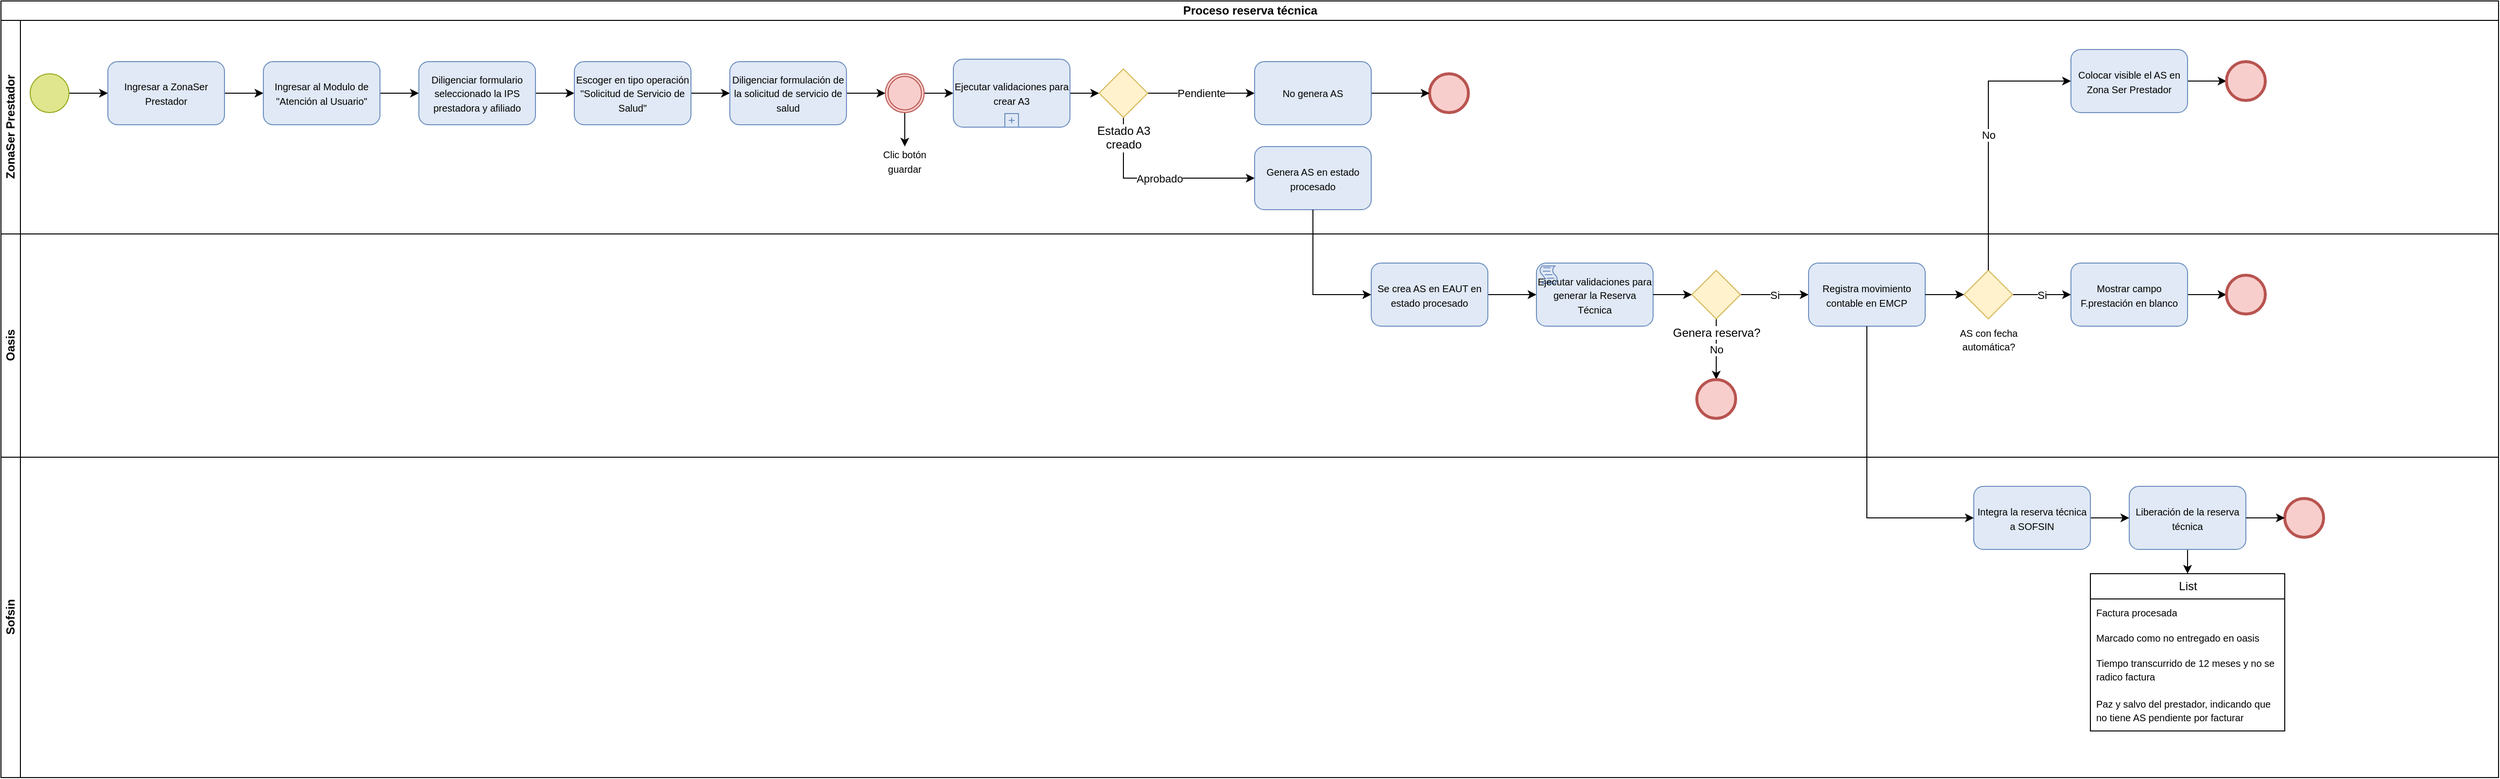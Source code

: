 <mxfile version="21.6.5" type="github">
  <diagram name="Página-1" id="OOA_6IZKtUR3cF3tt41C">
    <mxGraphModel dx="1290" dy="549" grid="1" gridSize="10" guides="1" tooltips="1" connect="1" arrows="1" fold="1" page="1" pageScale="1" pageWidth="2600" pageHeight="819" math="0" shadow="0">
      <root>
        <mxCell id="0" />
        <mxCell id="1" parent="0" />
        <mxCell id="e6QzIjx4ru65ZYh6eTGg-1" value="Proceso reserva técnica" style="swimlane;childLayout=stackLayout;resizeParent=1;resizeParentMax=0;horizontal=1;startSize=20;horizontalStack=0;html=1;" parent="1" vertex="1">
          <mxGeometry x="10" y="10" width="2570" height="800" as="geometry" />
        </mxCell>
        <mxCell id="e6QzIjx4ru65ZYh6eTGg-2" value="ZonaSer Prestador" style="swimlane;startSize=20;horizontal=0;html=1;" parent="e6QzIjx4ru65ZYh6eTGg-1" vertex="1">
          <mxGeometry y="20" width="2570" height="220" as="geometry" />
        </mxCell>
        <mxCell id="e6QzIjx4ru65ZYh6eTGg-6" value="" style="points=[[0.145,0.145,0],[0.5,0,0],[0.855,0.145,0],[1,0.5,0],[0.855,0.855,0],[0.5,1,0],[0.145,0.855,0],[0,0.5,0]];shape=mxgraph.bpmn.event;html=1;verticalLabelPosition=bottom;labelBackgroundColor=#ffffff;verticalAlign=top;align=center;perimeter=ellipsePerimeter;outlineConnect=0;aspect=fixed;outline=end;symbol=terminate2;fillColor=#f8cecc;strokeColor=#b85450;" parent="e6QzIjx4ru65ZYh6eTGg-2" vertex="1">
          <mxGeometry x="1470" y="55" width="40" height="40" as="geometry" />
        </mxCell>
        <mxCell id="e6QzIjx4ru65ZYh6eTGg-8" style="edgeStyle=orthogonalEdgeStyle;rounded=0;orthogonalLoop=1;jettySize=auto;html=1;" parent="e6QzIjx4ru65ZYh6eTGg-2" source="e6QzIjx4ru65ZYh6eTGg-5" target="e6QzIjx4ru65ZYh6eTGg-7" edge="1">
          <mxGeometry relative="1" as="geometry" />
        </mxCell>
        <mxCell id="e6QzIjx4ru65ZYh6eTGg-5" value="" style="points=[[0.145,0.145,0],[0.5,0,0],[0.855,0.145,0],[1,0.5,0],[0.855,0.855,0],[0.5,1,0],[0.145,0.855,0],[0,0.5,0]];shape=mxgraph.bpmn.event;html=1;verticalLabelPosition=bottom;labelBackgroundColor=#ffffff;verticalAlign=top;align=center;perimeter=ellipsePerimeter;outlineConnect=0;aspect=fixed;outline=standard;symbol=general;fillColor=#e0e68e;strokeColor=#95a81a;" parent="e6QzIjx4ru65ZYh6eTGg-2" vertex="1">
          <mxGeometry x="30" y="55" width="40" height="40" as="geometry" />
        </mxCell>
        <mxCell id="e6QzIjx4ru65ZYh6eTGg-11" value="" style="edgeStyle=orthogonalEdgeStyle;rounded=0;orthogonalLoop=1;jettySize=auto;html=1;" parent="e6QzIjx4ru65ZYh6eTGg-2" source="e6QzIjx4ru65ZYh6eTGg-7" target="e6QzIjx4ru65ZYh6eTGg-10" edge="1">
          <mxGeometry relative="1" as="geometry" />
        </mxCell>
        <mxCell id="e6QzIjx4ru65ZYh6eTGg-7" value="&lt;font style=&quot;font-size: 10px;&quot;&gt;Ingresar a ZonaSer Prestador&lt;/font&gt;" style="points=[[0.25,0,0],[0.5,0,0],[0.75,0,0],[1,0.25,0],[1,0.5,0],[1,0.75,0],[0.75,1,0],[0.5,1,0],[0.25,1,0],[0,0.75,0],[0,0.5,0],[0,0.25,0]];shape=mxgraph.bpmn.task;whiteSpace=wrap;rectStyle=rounded;size=10;html=1;container=1;expand=0;collapsible=0;taskMarker=abstract;fillColor=#E0E9F5;strokeColor=#6c8ebf;" parent="e6QzIjx4ru65ZYh6eTGg-2" vertex="1">
          <mxGeometry x="110" y="42.5" width="120" height="65" as="geometry" />
        </mxCell>
        <mxCell id="e6QzIjx4ru65ZYh6eTGg-13" value="" style="edgeStyle=orthogonalEdgeStyle;rounded=0;orthogonalLoop=1;jettySize=auto;html=1;" parent="e6QzIjx4ru65ZYh6eTGg-2" source="e6QzIjx4ru65ZYh6eTGg-10" target="e6QzIjx4ru65ZYh6eTGg-12" edge="1">
          <mxGeometry relative="1" as="geometry" />
        </mxCell>
        <mxCell id="e6QzIjx4ru65ZYh6eTGg-10" value="&lt;font style=&quot;font-size: 10px;&quot;&gt;Ingresar al Modulo de &quot;Atención al Usuario&quot;&lt;/font&gt;" style="points=[[0.25,0,0],[0.5,0,0],[0.75,0,0],[1,0.25,0],[1,0.5,0],[1,0.75,0],[0.75,1,0],[0.5,1,0],[0.25,1,0],[0,0.75,0],[0,0.5,0],[0,0.25,0]];shape=mxgraph.bpmn.task;whiteSpace=wrap;rectStyle=rounded;size=10;html=1;container=1;expand=0;collapsible=0;taskMarker=abstract;fillColor=#E0E9F5;strokeColor=#6c8ebf;" parent="e6QzIjx4ru65ZYh6eTGg-2" vertex="1">
          <mxGeometry x="270" y="42.5" width="120" height="65" as="geometry" />
        </mxCell>
        <mxCell id="e6QzIjx4ru65ZYh6eTGg-15" value="" style="edgeStyle=orthogonalEdgeStyle;rounded=0;orthogonalLoop=1;jettySize=auto;html=1;" parent="e6QzIjx4ru65ZYh6eTGg-2" source="e6QzIjx4ru65ZYh6eTGg-12" target="e6QzIjx4ru65ZYh6eTGg-14" edge="1">
          <mxGeometry relative="1" as="geometry" />
        </mxCell>
        <mxCell id="e6QzIjx4ru65ZYh6eTGg-12" value="&lt;font style=&quot;font-size: 10px;&quot;&gt;Diligenciar formulario seleccionado la IPS prestadora y afiliado&lt;/font&gt;" style="points=[[0.25,0,0],[0.5,0,0],[0.75,0,0],[1,0.25,0],[1,0.5,0],[1,0.75,0],[0.75,1,0],[0.5,1,0],[0.25,1,0],[0,0.75,0],[0,0.5,0],[0,0.25,0]];shape=mxgraph.bpmn.task;whiteSpace=wrap;rectStyle=rounded;size=10;html=1;container=1;expand=0;collapsible=0;taskMarker=abstract;fillColor=#E0E9F5;strokeColor=#6c8ebf;" parent="e6QzIjx4ru65ZYh6eTGg-2" vertex="1">
          <mxGeometry x="430" y="42.5" width="120" height="65" as="geometry" />
        </mxCell>
        <mxCell id="e6QzIjx4ru65ZYh6eTGg-18" value="" style="edgeStyle=orthogonalEdgeStyle;rounded=0;orthogonalLoop=1;jettySize=auto;html=1;" parent="e6QzIjx4ru65ZYh6eTGg-2" source="e6QzIjx4ru65ZYh6eTGg-14" target="e6QzIjx4ru65ZYh6eTGg-17" edge="1">
          <mxGeometry relative="1" as="geometry" />
        </mxCell>
        <mxCell id="e6QzIjx4ru65ZYh6eTGg-14" value="&lt;font style=&quot;font-size: 10px;&quot;&gt;Escoger en tipo operación &quot;Solicitud de Servicio de Salud&quot;&lt;/font&gt;" style="points=[[0.25,0,0],[0.5,0,0],[0.75,0,0],[1,0.25,0],[1,0.5,0],[1,0.75,0],[0.75,1,0],[0.5,1,0],[0.25,1,0],[0,0.75,0],[0,0.5,0],[0,0.25,0]];shape=mxgraph.bpmn.task;whiteSpace=wrap;rectStyle=rounded;size=10;html=1;container=1;expand=0;collapsible=0;taskMarker=abstract;fillColor=#E0E9F5;strokeColor=#6c8ebf;" parent="e6QzIjx4ru65ZYh6eTGg-2" vertex="1">
          <mxGeometry x="590" y="42.5" width="120" height="65" as="geometry" />
        </mxCell>
        <mxCell id="e6QzIjx4ru65ZYh6eTGg-20" style="edgeStyle=orthogonalEdgeStyle;rounded=0;orthogonalLoop=1;jettySize=auto;html=1;" parent="e6QzIjx4ru65ZYh6eTGg-2" source="e6QzIjx4ru65ZYh6eTGg-17" target="e6QzIjx4ru65ZYh6eTGg-19" edge="1">
          <mxGeometry relative="1" as="geometry" />
        </mxCell>
        <mxCell id="e6QzIjx4ru65ZYh6eTGg-17" value="&lt;font style=&quot;font-size: 10px;&quot;&gt;Diligenciar formulación de la solicitud de servicio de salud&lt;/font&gt;" style="points=[[0.25,0,0],[0.5,0,0],[0.75,0,0],[1,0.25,0],[1,0.5,0],[1,0.75,0],[0.75,1,0],[0.5,1,0],[0.25,1,0],[0,0.75,0],[0,0.5,0],[0,0.25,0]];shape=mxgraph.bpmn.task;whiteSpace=wrap;rectStyle=rounded;size=10;html=1;container=1;expand=0;collapsible=0;taskMarker=abstract;fillColor=#E0E9F5;strokeColor=#6c8ebf;" parent="e6QzIjx4ru65ZYh6eTGg-2" vertex="1">
          <mxGeometry x="750" y="42.5" width="120" height="65" as="geometry" />
        </mxCell>
        <mxCell id="e6QzIjx4ru65ZYh6eTGg-22" style="edgeStyle=orthogonalEdgeStyle;rounded=0;orthogonalLoop=1;jettySize=auto;html=1;" parent="e6QzIjx4ru65ZYh6eTGg-2" source="e6QzIjx4ru65ZYh6eTGg-19" target="e6QzIjx4ru65ZYh6eTGg-21" edge="1">
          <mxGeometry relative="1" as="geometry" />
        </mxCell>
        <mxCell id="e6QzIjx4ru65ZYh6eTGg-24" style="edgeStyle=orthogonalEdgeStyle;rounded=0;orthogonalLoop=1;jettySize=auto;html=1;entryX=0;entryY=0.5;entryDx=0;entryDy=0;entryPerimeter=0;" parent="e6QzIjx4ru65ZYh6eTGg-2" source="e6QzIjx4ru65ZYh6eTGg-19" target="H_R73cIt_kcQ9z9remFp-1" edge="1">
          <mxGeometry relative="1" as="geometry">
            <mxPoint x="980" y="75" as="targetPoint" />
          </mxGeometry>
        </mxCell>
        <mxCell id="e6QzIjx4ru65ZYh6eTGg-19" value="" style="points=[[0.145,0.145,0],[0.5,0,0],[0.855,0.145,0],[1,0.5,0],[0.855,0.855,0],[0.5,1,0],[0.145,0.855,0],[0,0.5,0]];shape=mxgraph.bpmn.event;html=1;verticalLabelPosition=bottom;labelBackgroundColor=#ffffff;verticalAlign=top;align=center;perimeter=ellipsePerimeter;outlineConnect=0;aspect=fixed;outline=throwing;symbol=general;fillColor=#f8cecc;strokeColor=#b85450;" parent="e6QzIjx4ru65ZYh6eTGg-2" vertex="1">
          <mxGeometry x="910" y="55" width="40" height="40" as="geometry" />
        </mxCell>
        <mxCell id="e6QzIjx4ru65ZYh6eTGg-21" value="&lt;font style=&quot;font-size: 10px;&quot;&gt;Clic botón guardar&lt;/font&gt;" style="text;html=1;strokeColor=none;fillColor=none;align=center;verticalAlign=middle;whiteSpace=wrap;rounded=0;" parent="e6QzIjx4ru65ZYh6eTGg-2" vertex="1">
          <mxGeometry x="900" y="130" width="60" height="30" as="geometry" />
        </mxCell>
        <mxCell id="e6QzIjx4ru65ZYh6eTGg-27" style="edgeStyle=orthogonalEdgeStyle;rounded=0;orthogonalLoop=1;jettySize=auto;html=1;entryX=0;entryY=0.5;entryDx=0;entryDy=0;entryPerimeter=0;exitX=1;exitY=0.5;exitDx=0;exitDy=0;exitPerimeter=0;" parent="e6QzIjx4ru65ZYh6eTGg-2" source="H_R73cIt_kcQ9z9remFp-1" target="e6QzIjx4ru65ZYh6eTGg-28" edge="1">
          <mxGeometry relative="1" as="geometry">
            <mxPoint x="1170" y="75" as="targetPoint" />
            <mxPoint x="1100" y="75" as="sourcePoint" />
          </mxGeometry>
        </mxCell>
        <mxCell id="e6QzIjx4ru65ZYh6eTGg-29" value="Pendiente" style="edgeStyle=orthogonalEdgeStyle;rounded=0;orthogonalLoop=1;jettySize=auto;html=1;entryX=0;entryY=0.5;entryDx=0;entryDy=0;entryPerimeter=0;" parent="e6QzIjx4ru65ZYh6eTGg-2" source="e6QzIjx4ru65ZYh6eTGg-28" target="e6QzIjx4ru65ZYh6eTGg-31" edge="1">
          <mxGeometry relative="1" as="geometry">
            <mxPoint x="1270" y="75" as="targetPoint" />
          </mxGeometry>
        </mxCell>
        <mxCell id="e6QzIjx4ru65ZYh6eTGg-30" value="Aprobado" style="edgeStyle=orthogonalEdgeStyle;rounded=0;orthogonalLoop=1;jettySize=auto;html=1;entryX=0;entryY=0.5;entryDx=0;entryDy=0;entryPerimeter=0;" parent="e6QzIjx4ru65ZYh6eTGg-2" source="e6QzIjx4ru65ZYh6eTGg-28" target="e6QzIjx4ru65ZYh6eTGg-32" edge="1">
          <mxGeometry relative="1" as="geometry">
            <mxPoint x="1250" y="180" as="targetPoint" />
            <Array as="points">
              <mxPoint x="1155" y="163" />
            </Array>
          </mxGeometry>
        </mxCell>
        <mxCell id="e6QzIjx4ru65ZYh6eTGg-28" value="Estado A3&lt;br&gt;creado" style="points=[[0.25,0.25,0],[0.5,0,0],[0.75,0.25,0],[1,0.5,0],[0.75,0.75,0],[0.5,1,0],[0.25,0.75,0],[0,0.5,0]];shape=mxgraph.bpmn.gateway2;html=1;verticalLabelPosition=bottom;labelBackgroundColor=#ffffff;verticalAlign=top;align=center;perimeter=rhombusPerimeter;outlineConnect=0;outline=none;symbol=none;fillColor=#fff2cc;strokeColor=#d6b656;" parent="e6QzIjx4ru65ZYh6eTGg-2" vertex="1">
          <mxGeometry x="1130" y="50" width="50" height="50" as="geometry" />
        </mxCell>
        <mxCell id="e6QzIjx4ru65ZYh6eTGg-33" style="edgeStyle=orthogonalEdgeStyle;rounded=0;orthogonalLoop=1;jettySize=auto;html=1;entryX=0;entryY=0.5;entryDx=0;entryDy=0;entryPerimeter=0;" parent="e6QzIjx4ru65ZYh6eTGg-2" source="e6QzIjx4ru65ZYh6eTGg-31" target="e6QzIjx4ru65ZYh6eTGg-6" edge="1">
          <mxGeometry relative="1" as="geometry" />
        </mxCell>
        <mxCell id="e6QzIjx4ru65ZYh6eTGg-31" value="&lt;span style=&quot;font-size: 10px;&quot;&gt;No genera AS&lt;/span&gt;" style="points=[[0.25,0,0],[0.5,0,0],[0.75,0,0],[1,0.25,0],[1,0.5,0],[1,0.75,0],[0.75,1,0],[0.5,1,0],[0.25,1,0],[0,0.75,0],[0,0.5,0],[0,0.25,0]];shape=mxgraph.bpmn.task;whiteSpace=wrap;rectStyle=rounded;size=10;html=1;container=1;expand=0;collapsible=0;taskMarker=abstract;fillColor=#E0E9F5;strokeColor=#6c8ebf;" parent="e6QzIjx4ru65ZYh6eTGg-2" vertex="1">
          <mxGeometry x="1290" y="42.5" width="120" height="65" as="geometry" />
        </mxCell>
        <mxCell id="e6QzIjx4ru65ZYh6eTGg-32" value="&lt;span style=&quot;font-size: 10px;&quot;&gt;Genera AS en estado procesado&lt;/span&gt;" style="points=[[0.25,0,0],[0.5,0,0],[0.75,0,0],[1,0.25,0],[1,0.5,0],[1,0.75,0],[0.75,1,0],[0.5,1,0],[0.25,1,0],[0,0.75,0],[0,0.5,0],[0,0.25,0]];shape=mxgraph.bpmn.task;whiteSpace=wrap;rectStyle=rounded;size=10;html=1;container=1;expand=0;collapsible=0;taskMarker=abstract;fillColor=#E0E9F5;strokeColor=#6c8ebf;" parent="e6QzIjx4ru65ZYh6eTGg-2" vertex="1">
          <mxGeometry x="1290" y="130" width="120" height="65" as="geometry" />
        </mxCell>
        <mxCell id="e6QzIjx4ru65ZYh6eTGg-71" style="edgeStyle=orthogonalEdgeStyle;rounded=0;orthogonalLoop=1;jettySize=auto;html=1;entryX=0;entryY=0.5;entryDx=0;entryDy=0;entryPerimeter=0;" parent="e6QzIjx4ru65ZYh6eTGg-2" source="e6QzIjx4ru65ZYh6eTGg-61" target="e6QzIjx4ru65ZYh6eTGg-72" edge="1">
          <mxGeometry relative="1" as="geometry">
            <mxPoint x="2310" y="62.5" as="targetPoint" />
          </mxGeometry>
        </mxCell>
        <mxCell id="e6QzIjx4ru65ZYh6eTGg-61" value="&lt;span style=&quot;font-size: 10px;&quot;&gt;Colocar visible el AS en Zona Ser Prestador&lt;/span&gt;" style="points=[[0.25,0,0],[0.5,0,0],[0.75,0,0],[1,0.25,0],[1,0.5,0],[1,0.75,0],[0.75,1,0],[0.5,1,0],[0.25,1,0],[0,0.75,0],[0,0.5,0],[0,0.25,0]];shape=mxgraph.bpmn.task;whiteSpace=wrap;rectStyle=rounded;size=10;html=1;container=1;expand=0;collapsible=0;taskMarker=abstract;fillColor=#E0E9F5;strokeColor=#6c8ebf;" parent="e6QzIjx4ru65ZYh6eTGg-2" vertex="1">
          <mxGeometry x="2130" y="30" width="120" height="65" as="geometry" />
        </mxCell>
        <mxCell id="e6QzIjx4ru65ZYh6eTGg-72" value="" style="points=[[0.145,0.145,0],[0.5,0,0],[0.855,0.145,0],[1,0.5,0],[0.855,0.855,0],[0.5,1,0],[0.145,0.855,0],[0,0.5,0]];shape=mxgraph.bpmn.event;html=1;verticalLabelPosition=bottom;labelBackgroundColor=#ffffff;verticalAlign=top;align=center;perimeter=ellipsePerimeter;outlineConnect=0;aspect=fixed;outline=end;symbol=terminate2;fillColor=#f8cecc;strokeColor=#b85450;" parent="e6QzIjx4ru65ZYh6eTGg-2" vertex="1">
          <mxGeometry x="2290" y="42.5" width="40" height="40" as="geometry" />
        </mxCell>
        <mxCell id="H_R73cIt_kcQ9z9remFp-1" value="&lt;font style=&quot;font-size: 10px;&quot;&gt;Ejecutar validaciones para crear A3&lt;/font&gt;" style="points=[[0.25,0,0],[0.5,0,0],[0.75,0,0],[1,0.25,0],[1,0.5,0],[1,0.75,0],[0.75,1,0],[0.5,1,0],[0.25,1,0],[0,0.75,0],[0,0.5,0],[0,0.25,0]];shape=mxgraph.bpmn.task;whiteSpace=wrap;rectStyle=rounded;size=10;html=1;container=1;expand=0;collapsible=0;taskMarker=abstract;isLoopSub=1;fillColor=#E0E9F5;strokeColor=#6c8ebf;" vertex="1" parent="e6QzIjx4ru65ZYh6eTGg-2">
          <mxGeometry x="980" y="40" width="120" height="70" as="geometry" />
        </mxCell>
        <mxCell id="e6QzIjx4ru65ZYh6eTGg-3" value="Oasis" style="swimlane;startSize=20;horizontal=0;html=1;" parent="e6QzIjx4ru65ZYh6eTGg-1" vertex="1">
          <mxGeometry y="240" width="2570" height="230" as="geometry" />
        </mxCell>
        <mxCell id="e6QzIjx4ru65ZYh6eTGg-38" style="edgeStyle=orthogonalEdgeStyle;rounded=0;orthogonalLoop=1;jettySize=auto;html=1;" parent="e6QzIjx4ru65ZYh6eTGg-3" source="e6QzIjx4ru65ZYh6eTGg-35" target="e6QzIjx4ru65ZYh6eTGg-37" edge="1">
          <mxGeometry relative="1" as="geometry" />
        </mxCell>
        <mxCell id="e6QzIjx4ru65ZYh6eTGg-35" value="&lt;span style=&quot;font-size: 10px;&quot;&gt;Se crea AS en EAUT en estado procesado&lt;/span&gt;" style="points=[[0.25,0,0],[0.5,0,0],[0.75,0,0],[1,0.25,0],[1,0.5,0],[1,0.75,0],[0.75,1,0],[0.5,1,0],[0.25,1,0],[0,0.75,0],[0,0.5,0],[0,0.25,0]];shape=mxgraph.bpmn.task;whiteSpace=wrap;rectStyle=rounded;size=10;html=1;container=1;expand=0;collapsible=0;taskMarker=abstract;fillColor=#E0E9F5;strokeColor=#6c8ebf;" parent="e6QzIjx4ru65ZYh6eTGg-3" vertex="1">
          <mxGeometry x="1410" y="30" width="120" height="65" as="geometry" />
        </mxCell>
        <mxCell id="e6QzIjx4ru65ZYh6eTGg-37" value="&lt;font style=&quot;font-size: 10px;&quot;&gt;Ejecutar validaciones para generar la Reserva Técnica&lt;/font&gt;" style="points=[[0.25,0,0],[0.5,0,0],[0.75,0,0],[1,0.25,0],[1,0.5,0],[1,0.75,0],[0.75,1,0],[0.5,1,0],[0.25,1,0],[0,0.75,0],[0,0.5,0],[0,0.25,0]];shape=mxgraph.bpmn.task;whiteSpace=wrap;rectStyle=rounded;size=10;html=1;container=1;expand=0;collapsible=0;taskMarker=script;fillColor=#E0E9F5;strokeColor=#6c8ebf;" parent="e6QzIjx4ru65ZYh6eTGg-3" vertex="1">
          <mxGeometry x="1580" y="30" width="120" height="65" as="geometry" />
        </mxCell>
        <mxCell id="e6QzIjx4ru65ZYh6eTGg-43" value="Si" style="edgeStyle=orthogonalEdgeStyle;rounded=0;orthogonalLoop=1;jettySize=auto;html=1;" parent="e6QzIjx4ru65ZYh6eTGg-3" source="e6QzIjx4ru65ZYh6eTGg-41" target="e6QzIjx4ru65ZYh6eTGg-46" edge="1">
          <mxGeometry relative="1" as="geometry">
            <mxPoint x="1860" y="62.5" as="targetPoint" />
          </mxGeometry>
        </mxCell>
        <mxCell id="e6QzIjx4ru65ZYh6eTGg-44" value="No" style="edgeStyle=orthogonalEdgeStyle;rounded=0;orthogonalLoop=1;jettySize=auto;html=1;entryX=0.5;entryY=0;entryDx=0;entryDy=0;entryPerimeter=0;" parent="e6QzIjx4ru65ZYh6eTGg-3" source="e6QzIjx4ru65ZYh6eTGg-41" target="e6QzIjx4ru65ZYh6eTGg-45" edge="1">
          <mxGeometry relative="1" as="geometry">
            <mxPoint x="1765" y="160" as="targetPoint" />
            <Array as="points" />
          </mxGeometry>
        </mxCell>
        <mxCell id="e6QzIjx4ru65ZYh6eTGg-41" value="Genera reserva?" style="points=[[0.25,0.25,0],[0.5,0,0],[0.75,0.25,0],[1,0.5,0],[0.75,0.75,0],[0.5,1,0],[0.25,0.75,0],[0,0.5,0]];shape=mxgraph.bpmn.gateway2;html=1;verticalLabelPosition=bottom;labelBackgroundColor=#ffffff;verticalAlign=top;align=center;perimeter=rhombusPerimeter;outlineConnect=0;outline=none;symbol=none;fillColor=#fff2cc;strokeColor=#d6b656;" parent="e6QzIjx4ru65ZYh6eTGg-3" vertex="1">
          <mxGeometry x="1740" y="37.5" width="50" height="50" as="geometry" />
        </mxCell>
        <mxCell id="e6QzIjx4ru65ZYh6eTGg-42" value="" style="edgeStyle=orthogonalEdgeStyle;rounded=0;orthogonalLoop=1;jettySize=auto;html=1;" parent="e6QzIjx4ru65ZYh6eTGg-3" source="e6QzIjx4ru65ZYh6eTGg-37" target="e6QzIjx4ru65ZYh6eTGg-41" edge="1">
          <mxGeometry relative="1" as="geometry">
            <mxPoint x="1710" y="312.5" as="sourcePoint" />
            <mxPoint x="1750" y="312.5" as="targetPoint" />
          </mxGeometry>
        </mxCell>
        <mxCell id="e6QzIjx4ru65ZYh6eTGg-45" value="" style="points=[[0.145,0.145,0],[0.5,0,0],[0.855,0.145,0],[1,0.5,0],[0.855,0.855,0],[0.5,1,0],[0.145,0.855,0],[0,0.5,0]];shape=mxgraph.bpmn.event;html=1;verticalLabelPosition=bottom;labelBackgroundColor=#ffffff;verticalAlign=top;align=center;perimeter=ellipsePerimeter;outlineConnect=0;aspect=fixed;outline=end;symbol=terminate2;fillColor=#f8cecc;strokeColor=#b85450;" parent="e6QzIjx4ru65ZYh6eTGg-3" vertex="1">
          <mxGeometry x="1745" y="150" width="40" height="40" as="geometry" />
        </mxCell>
        <mxCell id="e6QzIjx4ru65ZYh6eTGg-46" value="&lt;span style=&quot;font-size: 10px;&quot;&gt;Registra movimiento contable en EMCP&lt;/span&gt;" style="points=[[0.25,0,0],[0.5,0,0],[0.75,0,0],[1,0.25,0],[1,0.5,0],[1,0.75,0],[0.75,1,0],[0.5,1,0],[0.25,1,0],[0,0.75,0],[0,0.5,0],[0,0.25,0]];shape=mxgraph.bpmn.task;whiteSpace=wrap;rectStyle=rounded;size=10;html=1;container=1;expand=0;collapsible=0;taskMarker=abstract;fillColor=#E0E9F5;strokeColor=#6c8ebf;" parent="e6QzIjx4ru65ZYh6eTGg-3" vertex="1">
          <mxGeometry x="1860" y="30" width="120" height="65" as="geometry" />
        </mxCell>
        <mxCell id="e6QzIjx4ru65ZYh6eTGg-62" value="Si" style="edgeStyle=orthogonalEdgeStyle;rounded=0;orthogonalLoop=1;jettySize=auto;html=1;entryX=0;entryY=0.5;entryDx=0;entryDy=0;entryPerimeter=0;" parent="e6QzIjx4ru65ZYh6eTGg-3" source="e6QzIjx4ru65ZYh6eTGg-59" target="e6QzIjx4ru65ZYh6eTGg-63" edge="1">
          <mxGeometry relative="1" as="geometry">
            <mxPoint x="2130" y="63" as="targetPoint" />
          </mxGeometry>
        </mxCell>
        <mxCell id="e6QzIjx4ru65ZYh6eTGg-59" value="&lt;font style=&quot;font-size: 10px;&quot;&gt;AS con fecha &lt;br&gt;automática?&lt;/font&gt;" style="points=[[0.25,0.25,0],[0.5,0,0],[0.75,0.25,0],[1,0.5,0],[0.75,0.75,0],[0.5,1,0],[0.25,0.75,0],[0,0.5,0]];shape=mxgraph.bpmn.gateway2;html=1;verticalLabelPosition=bottom;labelBackgroundColor=#ffffff;verticalAlign=top;align=center;perimeter=rhombusPerimeter;outlineConnect=0;outline=none;symbol=none;fillColor=#fff2cc;strokeColor=#d6b656;" parent="e6QzIjx4ru65ZYh6eTGg-3" vertex="1">
          <mxGeometry x="2020" y="37.5" width="50" height="50" as="geometry" />
        </mxCell>
        <mxCell id="e6QzIjx4ru65ZYh6eTGg-58" style="edgeStyle=orthogonalEdgeStyle;rounded=0;orthogonalLoop=1;jettySize=auto;html=1;" parent="e6QzIjx4ru65ZYh6eTGg-3" source="e6QzIjx4ru65ZYh6eTGg-46" target="e6QzIjx4ru65ZYh6eTGg-59" edge="1">
          <mxGeometry relative="1" as="geometry">
            <mxPoint x="2040" y="62.5" as="targetPoint" />
          </mxGeometry>
        </mxCell>
        <mxCell id="e6QzIjx4ru65ZYh6eTGg-73" style="edgeStyle=orthogonalEdgeStyle;rounded=0;orthogonalLoop=1;jettySize=auto;html=1;entryX=0;entryY=0.5;entryDx=0;entryDy=0;entryPerimeter=0;" parent="e6QzIjx4ru65ZYh6eTGg-3" source="e6QzIjx4ru65ZYh6eTGg-63" target="e6QzIjx4ru65ZYh6eTGg-74" edge="1">
          <mxGeometry relative="1" as="geometry">
            <mxPoint x="2300" y="62.5" as="targetPoint" />
          </mxGeometry>
        </mxCell>
        <mxCell id="e6QzIjx4ru65ZYh6eTGg-63" value="&lt;font style=&quot;font-size: 10px;&quot;&gt;Mostrar campo F.prestación en blanco&lt;/font&gt;" style="points=[[0.25,0,0],[0.5,0,0],[0.75,0,0],[1,0.25,0],[1,0.5,0],[1,0.75,0],[0.75,1,0],[0.5,1,0],[0.25,1,0],[0,0.75,0],[0,0.5,0],[0,0.25,0]];shape=mxgraph.bpmn.task;whiteSpace=wrap;rectStyle=rounded;size=10;html=1;container=1;expand=0;collapsible=0;taskMarker=abstract;fillColor=#E0E9F5;strokeColor=#6c8ebf;" parent="e6QzIjx4ru65ZYh6eTGg-3" vertex="1">
          <mxGeometry x="2130" y="30" width="120" height="65" as="geometry" />
        </mxCell>
        <mxCell id="e6QzIjx4ru65ZYh6eTGg-74" value="" style="points=[[0.145,0.145,0],[0.5,0,0],[0.855,0.145,0],[1,0.5,0],[0.855,0.855,0],[0.5,1,0],[0.145,0.855,0],[0,0.5,0]];shape=mxgraph.bpmn.event;html=1;verticalLabelPosition=bottom;labelBackgroundColor=#ffffff;verticalAlign=top;align=center;perimeter=ellipsePerimeter;outlineConnect=0;aspect=fixed;outline=end;symbol=terminate2;fillColor=#f8cecc;strokeColor=#b85450;" parent="e6QzIjx4ru65ZYh6eTGg-3" vertex="1">
          <mxGeometry x="2290" y="42.5" width="40" height="40" as="geometry" />
        </mxCell>
        <mxCell id="e6QzIjx4ru65ZYh6eTGg-4" value="Sofsin" style="swimlane;startSize=20;horizontal=0;html=1;" parent="e6QzIjx4ru65ZYh6eTGg-1" vertex="1">
          <mxGeometry y="470" width="2570" height="330" as="geometry" />
        </mxCell>
        <mxCell id="e6QzIjx4ru65ZYh6eTGg-52" style="edgeStyle=orthogonalEdgeStyle;rounded=0;orthogonalLoop=1;jettySize=auto;html=1;" parent="e6QzIjx4ru65ZYh6eTGg-4" source="e6QzIjx4ru65ZYh6eTGg-49" target="e6QzIjx4ru65ZYh6eTGg-53" edge="1">
          <mxGeometry relative="1" as="geometry">
            <mxPoint x="2200" y="62.5" as="targetPoint" />
          </mxGeometry>
        </mxCell>
        <mxCell id="e6QzIjx4ru65ZYh6eTGg-49" value="&lt;span style=&quot;font-size: 10px;&quot;&gt;Integra la reserva técnica a SOFSIN&lt;/span&gt;" style="points=[[0.25,0,0],[0.5,0,0],[0.75,0,0],[1,0.25,0],[1,0.5,0],[1,0.75,0],[0.75,1,0],[0.5,1,0],[0.25,1,0],[0,0.75,0],[0,0.5,0],[0,0.25,0]];shape=mxgraph.bpmn.task;whiteSpace=wrap;rectStyle=rounded;size=10;html=1;container=1;expand=0;collapsible=0;taskMarker=abstract;fillColor=#E0E9F5;strokeColor=#6c8ebf;" parent="e6QzIjx4ru65ZYh6eTGg-4" vertex="1">
          <mxGeometry x="2030" y="30" width="120" height="65" as="geometry" />
        </mxCell>
        <mxCell id="e6QzIjx4ru65ZYh6eTGg-69" style="edgeStyle=orthogonalEdgeStyle;rounded=0;orthogonalLoop=1;jettySize=auto;html=1;entryX=0.5;entryY=0;entryDx=0;entryDy=0;" parent="e6QzIjx4ru65ZYh6eTGg-4" source="e6QzIjx4ru65ZYh6eTGg-53" target="e6QzIjx4ru65ZYh6eTGg-65" edge="1">
          <mxGeometry relative="1" as="geometry" />
        </mxCell>
        <mxCell id="e6QzIjx4ru65ZYh6eTGg-53" value="&lt;span style=&quot;font-size: 10px;&quot;&gt;Liberación de la reserva técnica&lt;/span&gt;" style="points=[[0.25,0,0],[0.5,0,0],[0.75,0,0],[1,0.25,0],[1,0.5,0],[1,0.75,0],[0.75,1,0],[0.5,1,0],[0.25,1,0],[0,0.75,0],[0,0.5,0],[0,0.25,0]];shape=mxgraph.bpmn.task;whiteSpace=wrap;rectStyle=rounded;size=10;html=1;container=1;expand=0;collapsible=0;taskMarker=abstract;fillColor=#E0E9F5;strokeColor=#6c8ebf;" parent="e6QzIjx4ru65ZYh6eTGg-4" vertex="1">
          <mxGeometry x="2190" y="30" width="120" height="65" as="geometry" />
        </mxCell>
        <mxCell id="e6QzIjx4ru65ZYh6eTGg-56" value="" style="points=[[0.145,0.145,0],[0.5,0,0],[0.855,0.145,0],[1,0.5,0],[0.855,0.855,0],[0.5,1,0],[0.145,0.855,0],[0,0.5,0]];shape=mxgraph.bpmn.event;html=1;verticalLabelPosition=bottom;labelBackgroundColor=#ffffff;verticalAlign=top;align=center;perimeter=ellipsePerimeter;outlineConnect=0;aspect=fixed;outline=end;symbol=terminate2;fillColor=#f8cecc;strokeColor=#b85450;" parent="e6QzIjx4ru65ZYh6eTGg-4" vertex="1">
          <mxGeometry x="2350" y="42.5" width="40" height="40" as="geometry" />
        </mxCell>
        <mxCell id="e6QzIjx4ru65ZYh6eTGg-57" value="" style="edgeStyle=orthogonalEdgeStyle;rounded=0;orthogonalLoop=1;jettySize=auto;html=1;" parent="e6QzIjx4ru65ZYh6eTGg-4" source="e6QzIjx4ru65ZYh6eTGg-53" target="e6QzIjx4ru65ZYh6eTGg-56" edge="1">
          <mxGeometry relative="1" as="geometry">
            <mxPoint x="2320" y="543" as="sourcePoint" />
            <mxPoint x="2420" y="542.5" as="targetPoint" />
          </mxGeometry>
        </mxCell>
        <mxCell id="e6QzIjx4ru65ZYh6eTGg-65" value="List" style="swimlane;fontStyle=0;childLayout=stackLayout;horizontal=1;startSize=26;fillColor=none;horizontalStack=0;resizeParent=1;resizeParentMax=0;resizeLast=0;collapsible=1;marginBottom=0;html=1;" parent="e6QzIjx4ru65ZYh6eTGg-4" vertex="1">
          <mxGeometry x="2150" y="120" width="200" height="162" as="geometry" />
        </mxCell>
        <mxCell id="e6QzIjx4ru65ZYh6eTGg-66" value="&lt;font style=&quot;font-size: 10px;&quot;&gt;Factura procesada&lt;/font&gt;" style="text;strokeColor=none;fillColor=none;align=left;verticalAlign=top;spacingLeft=4;spacingRight=4;overflow=hidden;rotatable=0;points=[[0,0.5],[1,0.5]];portConstraint=eastwest;whiteSpace=wrap;html=1;" parent="e6QzIjx4ru65ZYh6eTGg-65" vertex="1">
          <mxGeometry y="26" width="200" height="26" as="geometry" />
        </mxCell>
        <mxCell id="e6QzIjx4ru65ZYh6eTGg-67" value="&lt;font style=&quot;font-size: 10px;&quot;&gt;Marcado como no entregado en oasis&lt;/font&gt;" style="text;strokeColor=none;fillColor=none;align=left;verticalAlign=top;spacingLeft=4;spacingRight=4;overflow=hidden;rotatable=0;points=[[0,0.5],[1,0.5]];portConstraint=eastwest;whiteSpace=wrap;html=1;" parent="e6QzIjx4ru65ZYh6eTGg-65" vertex="1">
          <mxGeometry y="52" width="200" height="26" as="geometry" />
        </mxCell>
        <mxCell id="e6QzIjx4ru65ZYh6eTGg-68" value="&lt;font style=&quot;font-size: 10px;&quot;&gt;Tiempo transcurrido de 12 meses y no se radico factura&lt;/font&gt;" style="text;strokeColor=none;fillColor=none;align=left;verticalAlign=top;spacingLeft=4;spacingRight=4;overflow=hidden;rotatable=0;points=[[0,0.5],[1,0.5]];portConstraint=eastwest;whiteSpace=wrap;html=1;" parent="e6QzIjx4ru65ZYh6eTGg-65" vertex="1">
          <mxGeometry y="78" width="200" height="42" as="geometry" />
        </mxCell>
        <mxCell id="e6QzIjx4ru65ZYh6eTGg-70" value="&lt;font style=&quot;font-size: 10px;&quot;&gt;Paz y salvo del prestador, indicando que no tiene AS pendiente por facturar&lt;/font&gt;" style="text;strokeColor=none;fillColor=none;align=left;verticalAlign=top;spacingLeft=4;spacingRight=4;overflow=hidden;rotatable=0;points=[[0,0.5],[1,0.5]];portConstraint=eastwest;whiteSpace=wrap;html=1;" parent="e6QzIjx4ru65ZYh6eTGg-65" vertex="1">
          <mxGeometry y="120" width="200" height="42" as="geometry" />
        </mxCell>
        <mxCell id="e6QzIjx4ru65ZYh6eTGg-34" style="edgeStyle=orthogonalEdgeStyle;rounded=0;orthogonalLoop=1;jettySize=auto;html=1;entryX=0;entryY=0.5;entryDx=0;entryDy=0;entryPerimeter=0;" parent="e6QzIjx4ru65ZYh6eTGg-1" source="e6QzIjx4ru65ZYh6eTGg-32" target="e6QzIjx4ru65ZYh6eTGg-35" edge="1">
          <mxGeometry relative="1" as="geometry">
            <mxPoint x="1350" y="280" as="targetPoint" />
            <Array as="points">
              <mxPoint x="1350" y="303" />
            </Array>
          </mxGeometry>
        </mxCell>
        <mxCell id="e6QzIjx4ru65ZYh6eTGg-51" style="edgeStyle=orthogonalEdgeStyle;rounded=0;orthogonalLoop=1;jettySize=auto;html=1;entryX=0;entryY=0.5;entryDx=0;entryDy=0;entryPerimeter=0;" parent="e6QzIjx4ru65ZYh6eTGg-1" source="e6QzIjx4ru65ZYh6eTGg-46" target="e6QzIjx4ru65ZYh6eTGg-49" edge="1">
          <mxGeometry relative="1" as="geometry">
            <Array as="points">
              <mxPoint x="1920" y="533" />
            </Array>
          </mxGeometry>
        </mxCell>
        <mxCell id="e6QzIjx4ru65ZYh6eTGg-60" value="No" style="edgeStyle=orthogonalEdgeStyle;rounded=0;orthogonalLoop=1;jettySize=auto;html=1;entryX=0;entryY=0.5;entryDx=0;entryDy=0;entryPerimeter=0;" parent="e6QzIjx4ru65ZYh6eTGg-1" source="e6QzIjx4ru65ZYh6eTGg-59" target="e6QzIjx4ru65ZYh6eTGg-61" edge="1">
          <mxGeometry relative="1" as="geometry">
            <mxPoint x="2040" y="90" as="targetPoint" />
            <Array as="points">
              <mxPoint x="2045" y="83" />
            </Array>
          </mxGeometry>
        </mxCell>
      </root>
    </mxGraphModel>
  </diagram>
</mxfile>
